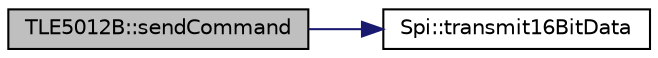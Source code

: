 digraph "TLE5012B::sendCommand"
{
 // LATEX_PDF_SIZE
  edge [fontname="Helvetica",fontsize="10",labelfontname="Helvetica",labelfontsize="10"];
  node [fontname="Helvetica",fontsize="10",shape=record];
  rankdir="LR";
  Node1 [label="TLE5012B::sendCommand",height=0.2,width=0.4,color="black", fillcolor="grey75", style="filled", fontcolor="black",tooltip=" "];
  Node1 -> Node2 [color="midnightblue",fontsize="10",style="solid",fontname="Helvetica"];
  Node2 [label="Spi::transmit16BitData",height=0.2,width=0.4,color="black", fillcolor="white", style="filled",URL="$classSpi.html#a189d5c2a32551759b72bbc05faa37bbf",tooltip=" "];
}
